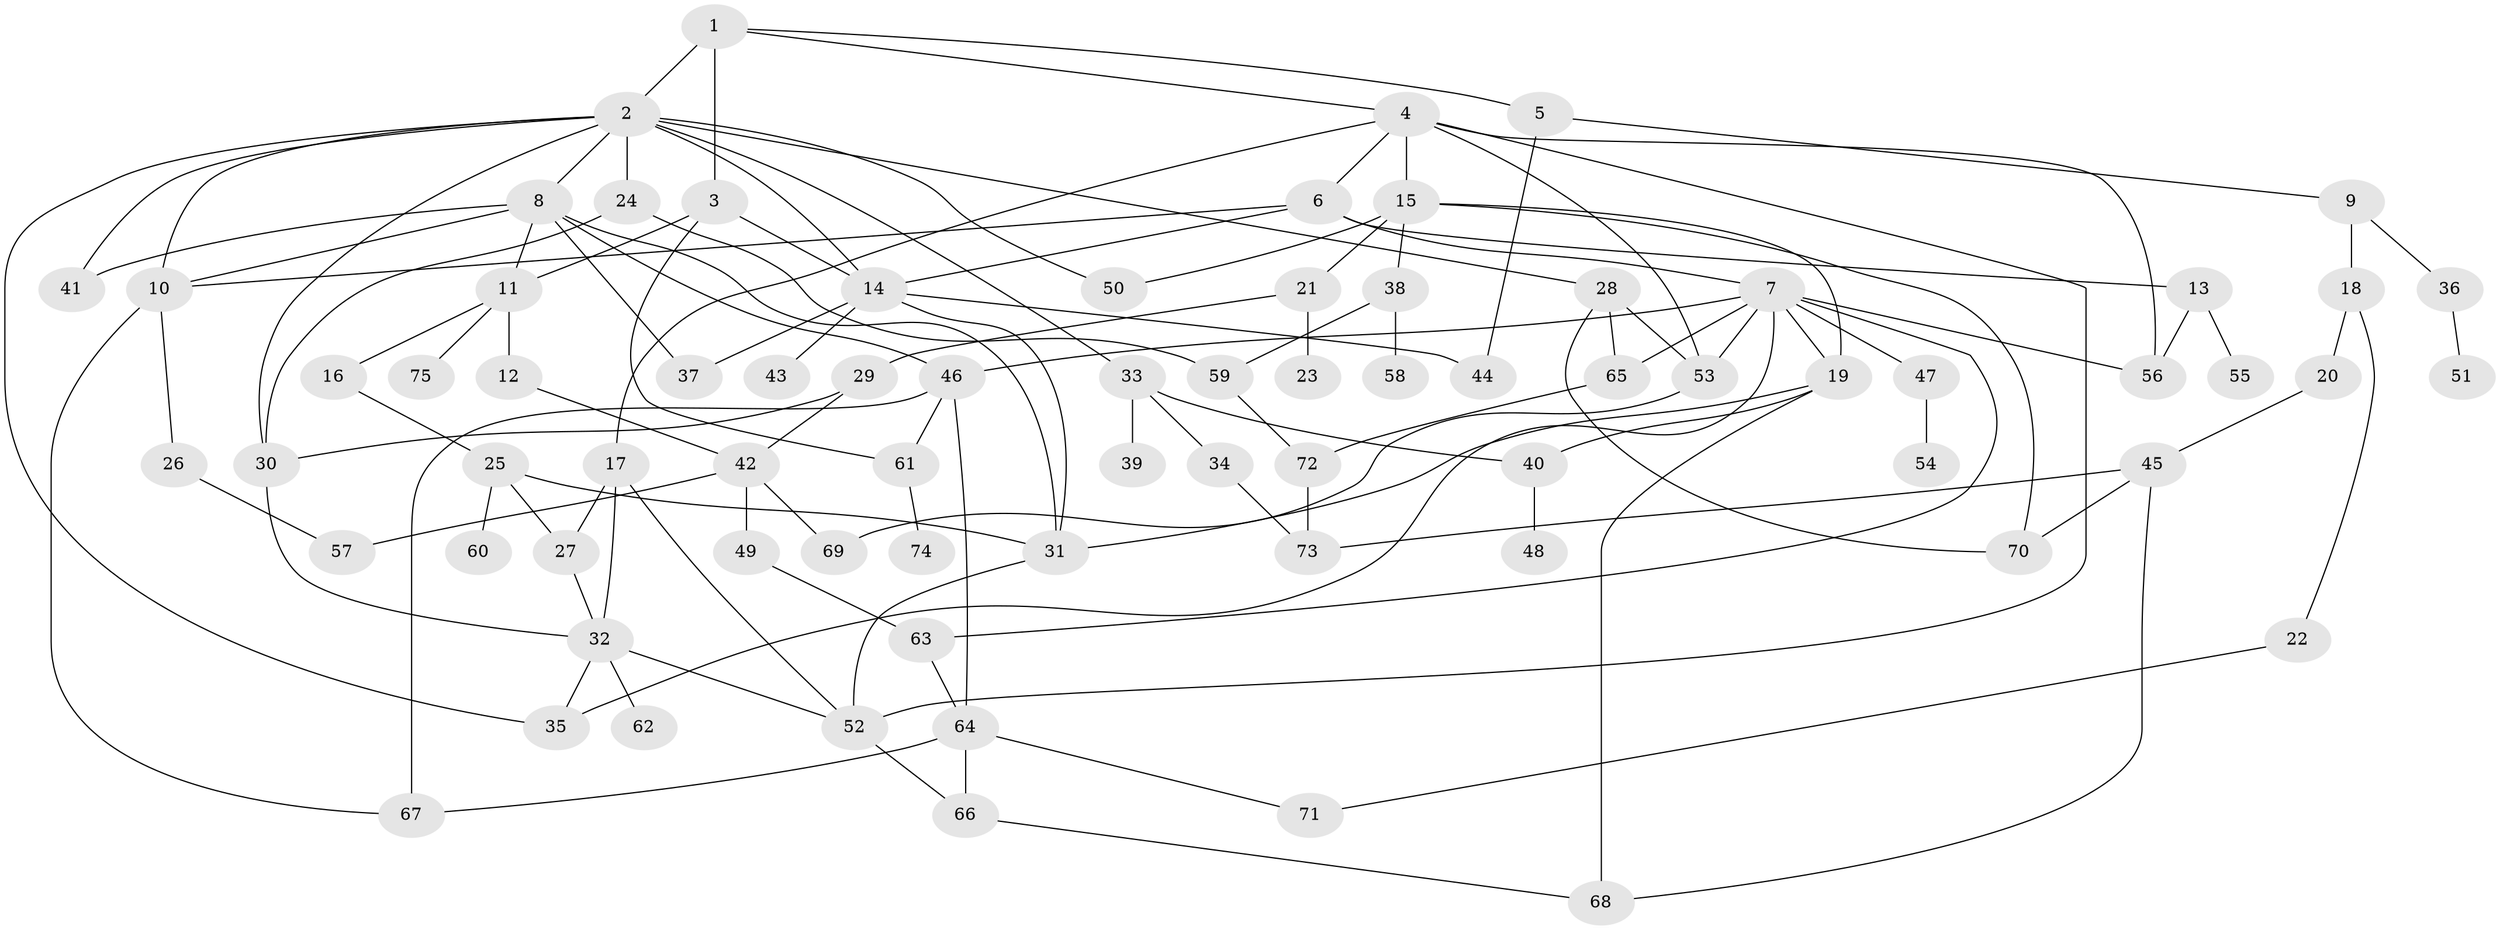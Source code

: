 // original degree distribution, {6: 0.018691588785046728, 7: 0.028037383177570093, 3: 0.2897196261682243, 4: 0.12149532710280374, 5: 0.11214953271028037, 8: 0.009345794392523364, 2: 0.27102803738317754, 1: 0.14953271028037382}
// Generated by graph-tools (version 1.1) at 2025/48/03/04/25 22:48:46]
// undirected, 75 vertices, 122 edges
graph export_dot {
  node [color=gray90,style=filled];
  1;
  2;
  3;
  4;
  5;
  6;
  7;
  8;
  9;
  10;
  11;
  12;
  13;
  14;
  15;
  16;
  17;
  18;
  19;
  20;
  21;
  22;
  23;
  24;
  25;
  26;
  27;
  28;
  29;
  30;
  31;
  32;
  33;
  34;
  35;
  36;
  37;
  38;
  39;
  40;
  41;
  42;
  43;
  44;
  45;
  46;
  47;
  48;
  49;
  50;
  51;
  52;
  53;
  54;
  55;
  56;
  57;
  58;
  59;
  60;
  61;
  62;
  63;
  64;
  65;
  66;
  67;
  68;
  69;
  70;
  71;
  72;
  73;
  74;
  75;
  1 -- 2 [weight=2.0];
  1 -- 3 [weight=1.0];
  1 -- 4 [weight=1.0];
  1 -- 5 [weight=1.0];
  2 -- 8 [weight=1.0];
  2 -- 10 [weight=1.0];
  2 -- 14 [weight=1.0];
  2 -- 24 [weight=2.0];
  2 -- 28 [weight=1.0];
  2 -- 30 [weight=2.0];
  2 -- 33 [weight=1.0];
  2 -- 35 [weight=1.0];
  2 -- 41 [weight=1.0];
  2 -- 50 [weight=1.0];
  3 -- 11 [weight=1.0];
  3 -- 14 [weight=1.0];
  3 -- 61 [weight=1.0];
  4 -- 6 [weight=1.0];
  4 -- 15 [weight=1.0];
  4 -- 17 [weight=1.0];
  4 -- 52 [weight=1.0];
  4 -- 53 [weight=1.0];
  4 -- 56 [weight=1.0];
  5 -- 9 [weight=1.0];
  5 -- 44 [weight=1.0];
  6 -- 7 [weight=1.0];
  6 -- 10 [weight=1.0];
  6 -- 13 [weight=1.0];
  6 -- 14 [weight=1.0];
  7 -- 19 [weight=1.0];
  7 -- 35 [weight=1.0];
  7 -- 46 [weight=2.0];
  7 -- 47 [weight=2.0];
  7 -- 53 [weight=1.0];
  7 -- 56 [weight=1.0];
  7 -- 63 [weight=1.0];
  7 -- 65 [weight=1.0];
  8 -- 10 [weight=1.0];
  8 -- 11 [weight=1.0];
  8 -- 31 [weight=1.0];
  8 -- 37 [weight=1.0];
  8 -- 41 [weight=1.0];
  8 -- 46 [weight=1.0];
  9 -- 18 [weight=1.0];
  9 -- 36 [weight=1.0];
  10 -- 26 [weight=1.0];
  10 -- 67 [weight=1.0];
  11 -- 12 [weight=1.0];
  11 -- 16 [weight=1.0];
  11 -- 75 [weight=1.0];
  12 -- 42 [weight=1.0];
  13 -- 55 [weight=1.0];
  13 -- 56 [weight=1.0];
  14 -- 31 [weight=1.0];
  14 -- 37 [weight=1.0];
  14 -- 43 [weight=1.0];
  14 -- 44 [weight=1.0];
  15 -- 19 [weight=1.0];
  15 -- 21 [weight=1.0];
  15 -- 38 [weight=1.0];
  15 -- 50 [weight=1.0];
  15 -- 70 [weight=1.0];
  16 -- 25 [weight=1.0];
  17 -- 27 [weight=1.0];
  17 -- 32 [weight=1.0];
  17 -- 52 [weight=1.0];
  18 -- 20 [weight=1.0];
  18 -- 22 [weight=1.0];
  19 -- 31 [weight=1.0];
  19 -- 40 [weight=1.0];
  19 -- 68 [weight=1.0];
  20 -- 45 [weight=1.0];
  21 -- 23 [weight=1.0];
  21 -- 29 [weight=1.0];
  22 -- 71 [weight=1.0];
  24 -- 30 [weight=1.0];
  24 -- 59 [weight=1.0];
  25 -- 27 [weight=1.0];
  25 -- 31 [weight=1.0];
  25 -- 60 [weight=1.0];
  26 -- 57 [weight=1.0];
  27 -- 32 [weight=1.0];
  28 -- 53 [weight=2.0];
  28 -- 65 [weight=1.0];
  28 -- 70 [weight=1.0];
  29 -- 30 [weight=1.0];
  29 -- 42 [weight=1.0];
  30 -- 32 [weight=1.0];
  31 -- 52 [weight=1.0];
  32 -- 35 [weight=1.0];
  32 -- 52 [weight=1.0];
  32 -- 62 [weight=1.0];
  33 -- 34 [weight=1.0];
  33 -- 39 [weight=1.0];
  33 -- 40 [weight=1.0];
  34 -- 73 [weight=1.0];
  36 -- 51 [weight=1.0];
  38 -- 58 [weight=1.0];
  38 -- 59 [weight=1.0];
  40 -- 48 [weight=1.0];
  42 -- 49 [weight=1.0];
  42 -- 57 [weight=1.0];
  42 -- 69 [weight=1.0];
  45 -- 68 [weight=1.0];
  45 -- 70 [weight=1.0];
  45 -- 73 [weight=1.0];
  46 -- 61 [weight=1.0];
  46 -- 64 [weight=1.0];
  46 -- 67 [weight=1.0];
  47 -- 54 [weight=1.0];
  49 -- 63 [weight=1.0];
  52 -- 66 [weight=1.0];
  53 -- 69 [weight=1.0];
  59 -- 72 [weight=1.0];
  61 -- 74 [weight=1.0];
  63 -- 64 [weight=1.0];
  64 -- 66 [weight=1.0];
  64 -- 67 [weight=1.0];
  64 -- 71 [weight=1.0];
  65 -- 72 [weight=1.0];
  66 -- 68 [weight=1.0];
  72 -- 73 [weight=1.0];
}
